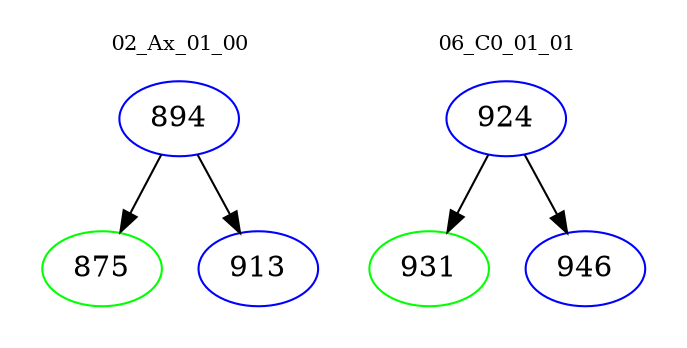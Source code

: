 digraph{
subgraph cluster_0 {
color = white
label = "02_Ax_01_00";
fontsize=10;
T0_894 [label="894", color="blue"]
T0_894 -> T0_875 [color="black"]
T0_875 [label="875", color="green"]
T0_894 -> T0_913 [color="black"]
T0_913 [label="913", color="blue"]
}
subgraph cluster_1 {
color = white
label = "06_C0_01_01";
fontsize=10;
T1_924 [label="924", color="blue"]
T1_924 -> T1_931 [color="black"]
T1_931 [label="931", color="green"]
T1_924 -> T1_946 [color="black"]
T1_946 [label="946", color="blue"]
}
}
